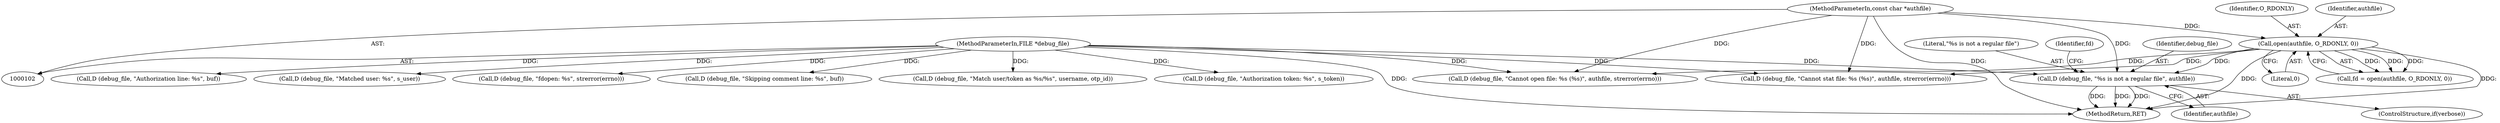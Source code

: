 digraph "0_yubico-pam_0f6ceabab0a8849b47f67d727aa526c2656089ba@pointer" {
"1000169" [label="(Call,D (debug_file, \"%s is not a regular file\", authfile))"];
"1000107" [label="(MethodParameterIn,FILE *debug_file)"];
"1000121" [label="(Call,open(authfile, O_RDONLY, 0))"];
"1000103" [label="(MethodParameterIn,const char *authfile)"];
"1000170" [label="(Identifier,debug_file)"];
"1000119" [label="(Call,fd = open(authfile, O_RDONLY, 0))"];
"1000317" [label="(MethodReturn,RET)"];
"1000169" [label="(Call,D (debug_file, \"%s is not a regular file\", authfile))"];
"1000244" [label="(Call,D (debug_file, \"Authorization line: %s\", buf))"];
"1000172" [label="(Identifier,authfile)"];
"1000266" [label="(Call,D (debug_file, \"Matched user: %s\", s_user))"];
"1000132" [label="(Call,D (debug_file, \"Cannot open file: %s (%s)\", authfile, strerror(errno)))"];
"1000167" [label="(ControlStructure,if(verbose))"];
"1000103" [label="(MethodParameterIn,const char *authfile)"];
"1000171" [label="(Literal,\"%s is not a regular file\")"];
"1000122" [label="(Identifier,authfile)"];
"1000189" [label="(Call,D (debug_file, \"fdopen: %s\", strerror(errno)))"];
"1000237" [label="(Call,D (debug_file, \"Skipping comment line: %s\", buf))"];
"1000174" [label="(Identifier,fd)"];
"1000150" [label="(Call,D (debug_file, \"Cannot stat file: %s (%s)\", authfile, strerror(errno)))"];
"1000301" [label="(Call,D (debug_file, \"Match user/token as %s/%s\", username, otp_id))"];
"1000284" [label="(Call,D (debug_file, \"Authorization token: %s\", s_token))"];
"1000124" [label="(Literal,0)"];
"1000123" [label="(Identifier,O_RDONLY)"];
"1000107" [label="(MethodParameterIn,FILE *debug_file)"];
"1000121" [label="(Call,open(authfile, O_RDONLY, 0))"];
"1000169" -> "1000167"  [label="AST: "];
"1000169" -> "1000172"  [label="CFG: "];
"1000170" -> "1000169"  [label="AST: "];
"1000171" -> "1000169"  [label="AST: "];
"1000172" -> "1000169"  [label="AST: "];
"1000174" -> "1000169"  [label="CFG: "];
"1000169" -> "1000317"  [label="DDG: "];
"1000169" -> "1000317"  [label="DDG: "];
"1000169" -> "1000317"  [label="DDG: "];
"1000107" -> "1000169"  [label="DDG: "];
"1000121" -> "1000169"  [label="DDG: "];
"1000103" -> "1000169"  [label="DDG: "];
"1000107" -> "1000102"  [label="AST: "];
"1000107" -> "1000317"  [label="DDG: "];
"1000107" -> "1000132"  [label="DDG: "];
"1000107" -> "1000150"  [label="DDG: "];
"1000107" -> "1000189"  [label="DDG: "];
"1000107" -> "1000237"  [label="DDG: "];
"1000107" -> "1000244"  [label="DDG: "];
"1000107" -> "1000266"  [label="DDG: "];
"1000107" -> "1000284"  [label="DDG: "];
"1000107" -> "1000301"  [label="DDG: "];
"1000121" -> "1000119"  [label="AST: "];
"1000121" -> "1000124"  [label="CFG: "];
"1000122" -> "1000121"  [label="AST: "];
"1000123" -> "1000121"  [label="AST: "];
"1000124" -> "1000121"  [label="AST: "];
"1000119" -> "1000121"  [label="CFG: "];
"1000121" -> "1000317"  [label="DDG: "];
"1000121" -> "1000317"  [label="DDG: "];
"1000121" -> "1000119"  [label="DDG: "];
"1000121" -> "1000119"  [label="DDG: "];
"1000121" -> "1000119"  [label="DDG: "];
"1000103" -> "1000121"  [label="DDG: "];
"1000121" -> "1000132"  [label="DDG: "];
"1000121" -> "1000150"  [label="DDG: "];
"1000103" -> "1000102"  [label="AST: "];
"1000103" -> "1000317"  [label="DDG: "];
"1000103" -> "1000132"  [label="DDG: "];
"1000103" -> "1000150"  [label="DDG: "];
}
